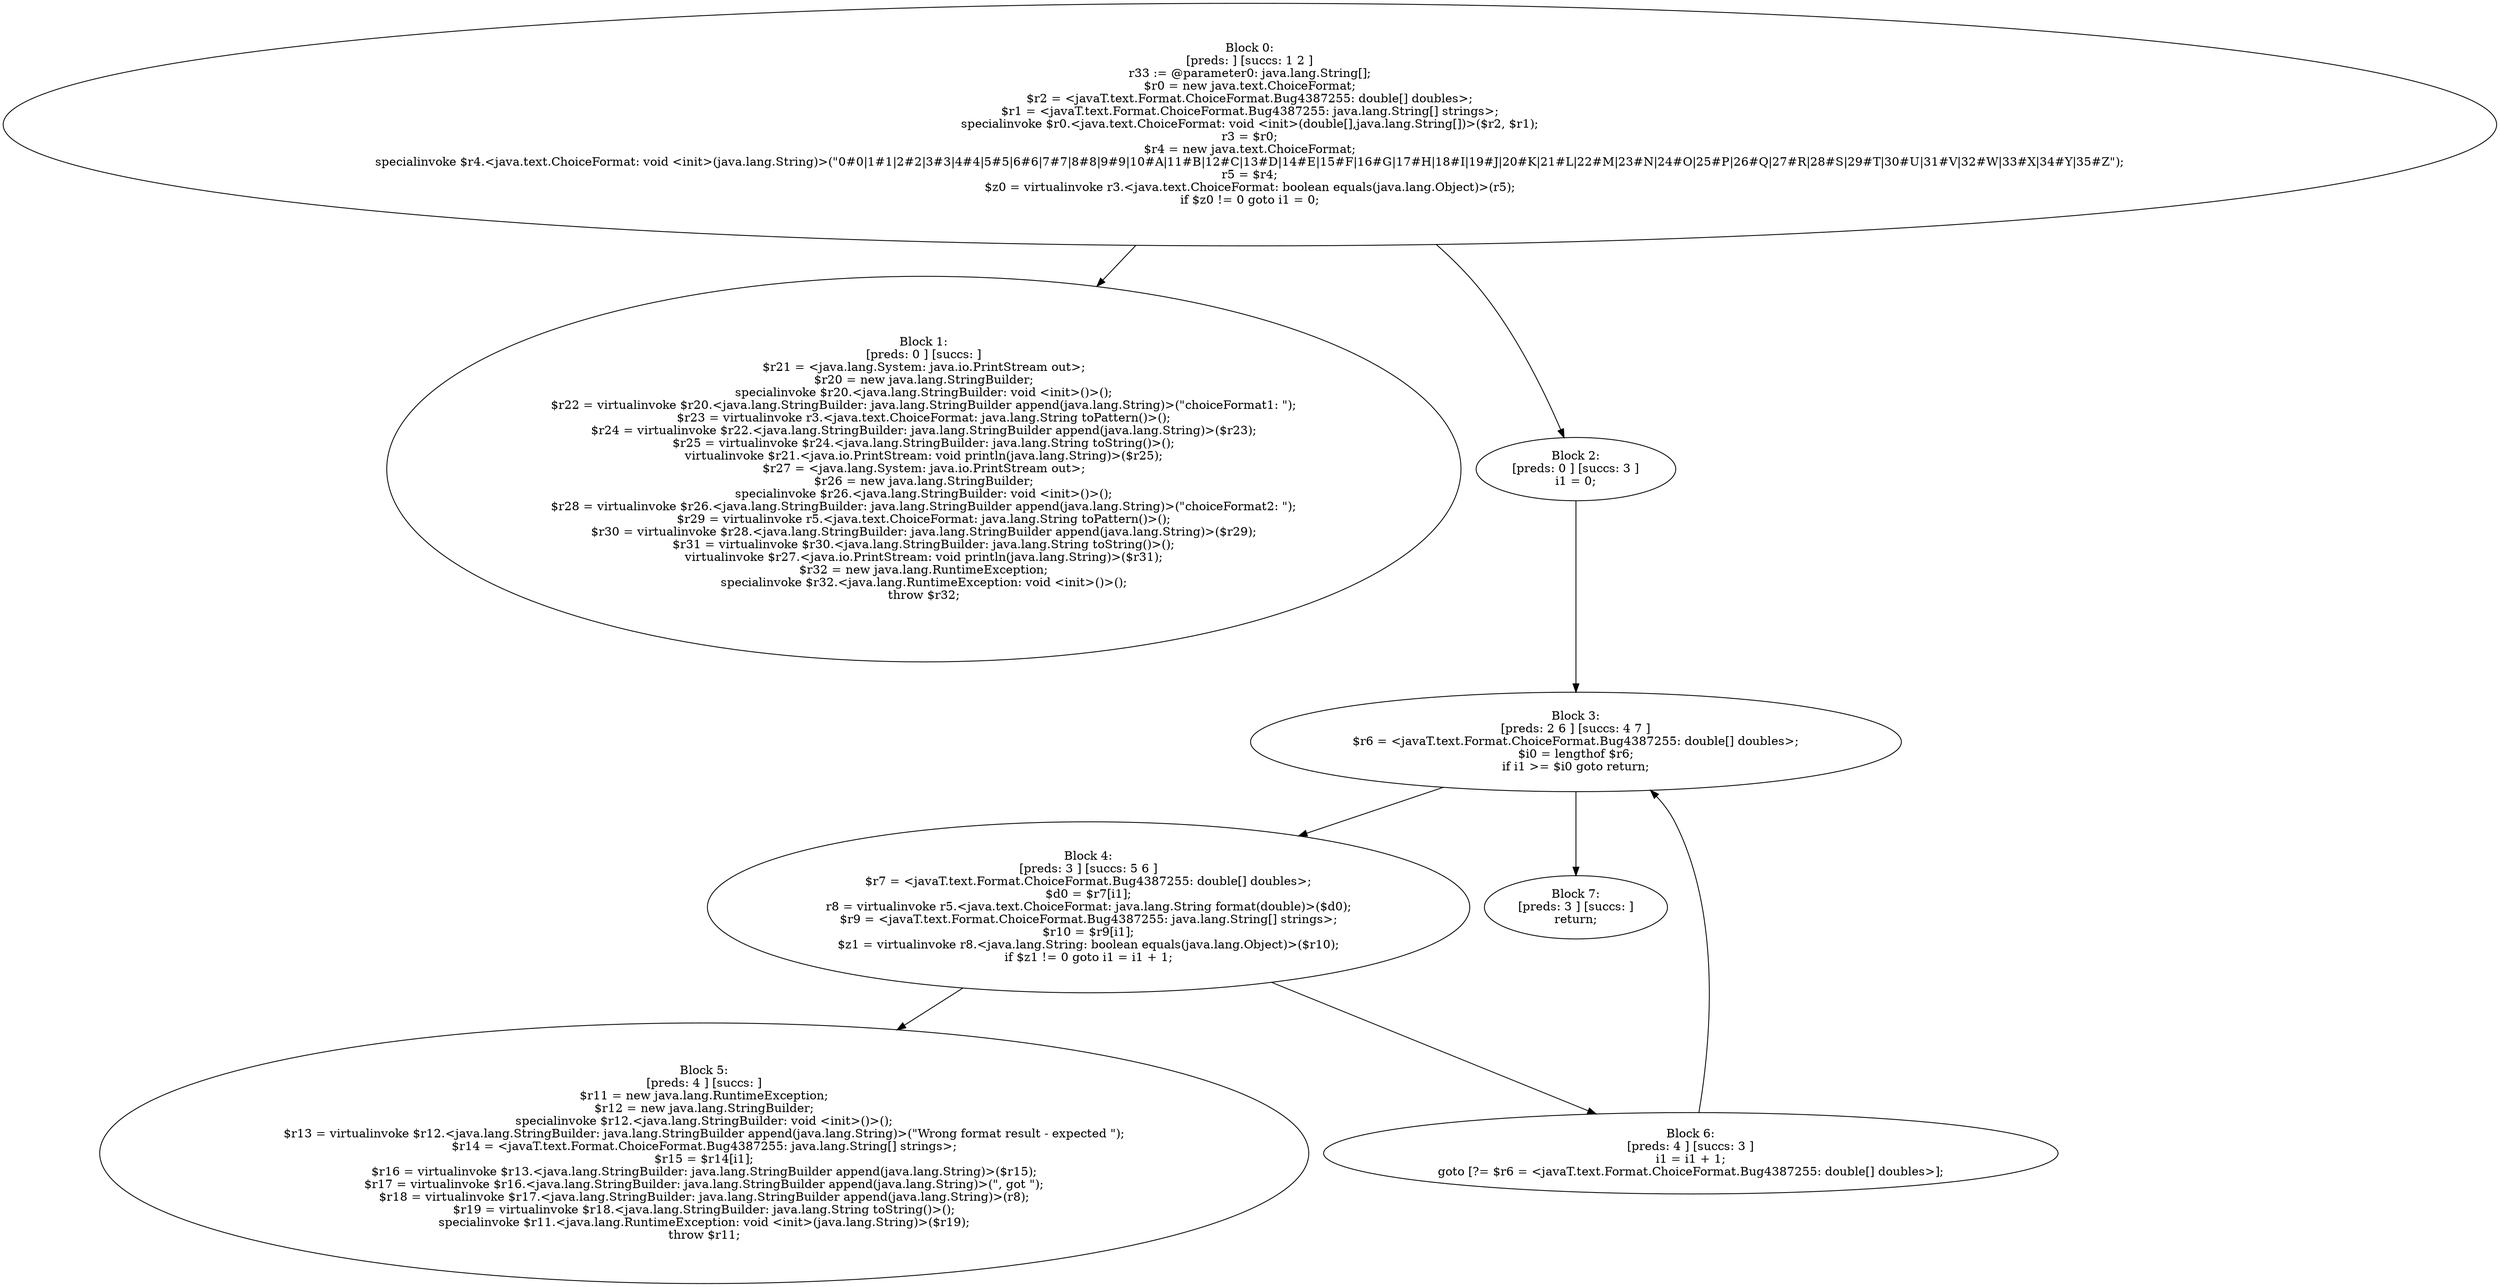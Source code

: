 digraph "unitGraph" {
    "Block 0:
[preds: ] [succs: 1 2 ]
r33 := @parameter0: java.lang.String[];
$r0 = new java.text.ChoiceFormat;
$r2 = <javaT.text.Format.ChoiceFormat.Bug4387255: double[] doubles>;
$r1 = <javaT.text.Format.ChoiceFormat.Bug4387255: java.lang.String[] strings>;
specialinvoke $r0.<java.text.ChoiceFormat: void <init>(double[],java.lang.String[])>($r2, $r1);
r3 = $r0;
$r4 = new java.text.ChoiceFormat;
specialinvoke $r4.<java.text.ChoiceFormat: void <init>(java.lang.String)>(\"0#0|1#1|2#2|3#3|4#4|5#5|6#6|7#7|8#8|9#9|10#A|11#B|12#C|13#D|14#E|15#F|16#G|17#H|18#I|19#J|20#K|21#L|22#M|23#N|24#O|25#P|26#Q|27#R|28#S|29#T|30#U|31#V|32#W|33#X|34#Y|35#Z\");
r5 = $r4;
$z0 = virtualinvoke r3.<java.text.ChoiceFormat: boolean equals(java.lang.Object)>(r5);
if $z0 != 0 goto i1 = 0;
"
    "Block 1:
[preds: 0 ] [succs: ]
$r21 = <java.lang.System: java.io.PrintStream out>;
$r20 = new java.lang.StringBuilder;
specialinvoke $r20.<java.lang.StringBuilder: void <init>()>();
$r22 = virtualinvoke $r20.<java.lang.StringBuilder: java.lang.StringBuilder append(java.lang.String)>(\"choiceFormat1: \");
$r23 = virtualinvoke r3.<java.text.ChoiceFormat: java.lang.String toPattern()>();
$r24 = virtualinvoke $r22.<java.lang.StringBuilder: java.lang.StringBuilder append(java.lang.String)>($r23);
$r25 = virtualinvoke $r24.<java.lang.StringBuilder: java.lang.String toString()>();
virtualinvoke $r21.<java.io.PrintStream: void println(java.lang.String)>($r25);
$r27 = <java.lang.System: java.io.PrintStream out>;
$r26 = new java.lang.StringBuilder;
specialinvoke $r26.<java.lang.StringBuilder: void <init>()>();
$r28 = virtualinvoke $r26.<java.lang.StringBuilder: java.lang.StringBuilder append(java.lang.String)>(\"choiceFormat2: \");
$r29 = virtualinvoke r5.<java.text.ChoiceFormat: java.lang.String toPattern()>();
$r30 = virtualinvoke $r28.<java.lang.StringBuilder: java.lang.StringBuilder append(java.lang.String)>($r29);
$r31 = virtualinvoke $r30.<java.lang.StringBuilder: java.lang.String toString()>();
virtualinvoke $r27.<java.io.PrintStream: void println(java.lang.String)>($r31);
$r32 = new java.lang.RuntimeException;
specialinvoke $r32.<java.lang.RuntimeException: void <init>()>();
throw $r32;
"
    "Block 2:
[preds: 0 ] [succs: 3 ]
i1 = 0;
"
    "Block 3:
[preds: 2 6 ] [succs: 4 7 ]
$r6 = <javaT.text.Format.ChoiceFormat.Bug4387255: double[] doubles>;
$i0 = lengthof $r6;
if i1 >= $i0 goto return;
"
    "Block 4:
[preds: 3 ] [succs: 5 6 ]
$r7 = <javaT.text.Format.ChoiceFormat.Bug4387255: double[] doubles>;
$d0 = $r7[i1];
r8 = virtualinvoke r5.<java.text.ChoiceFormat: java.lang.String format(double)>($d0);
$r9 = <javaT.text.Format.ChoiceFormat.Bug4387255: java.lang.String[] strings>;
$r10 = $r9[i1];
$z1 = virtualinvoke r8.<java.lang.String: boolean equals(java.lang.Object)>($r10);
if $z1 != 0 goto i1 = i1 + 1;
"
    "Block 5:
[preds: 4 ] [succs: ]
$r11 = new java.lang.RuntimeException;
$r12 = new java.lang.StringBuilder;
specialinvoke $r12.<java.lang.StringBuilder: void <init>()>();
$r13 = virtualinvoke $r12.<java.lang.StringBuilder: java.lang.StringBuilder append(java.lang.String)>(\"Wrong format result - expected \");
$r14 = <javaT.text.Format.ChoiceFormat.Bug4387255: java.lang.String[] strings>;
$r15 = $r14[i1];
$r16 = virtualinvoke $r13.<java.lang.StringBuilder: java.lang.StringBuilder append(java.lang.String)>($r15);
$r17 = virtualinvoke $r16.<java.lang.StringBuilder: java.lang.StringBuilder append(java.lang.String)>(\", got \");
$r18 = virtualinvoke $r17.<java.lang.StringBuilder: java.lang.StringBuilder append(java.lang.String)>(r8);
$r19 = virtualinvoke $r18.<java.lang.StringBuilder: java.lang.String toString()>();
specialinvoke $r11.<java.lang.RuntimeException: void <init>(java.lang.String)>($r19);
throw $r11;
"
    "Block 6:
[preds: 4 ] [succs: 3 ]
i1 = i1 + 1;
goto [?= $r6 = <javaT.text.Format.ChoiceFormat.Bug4387255: double[] doubles>];
"
    "Block 7:
[preds: 3 ] [succs: ]
return;
"
    "Block 0:
[preds: ] [succs: 1 2 ]
r33 := @parameter0: java.lang.String[];
$r0 = new java.text.ChoiceFormat;
$r2 = <javaT.text.Format.ChoiceFormat.Bug4387255: double[] doubles>;
$r1 = <javaT.text.Format.ChoiceFormat.Bug4387255: java.lang.String[] strings>;
specialinvoke $r0.<java.text.ChoiceFormat: void <init>(double[],java.lang.String[])>($r2, $r1);
r3 = $r0;
$r4 = new java.text.ChoiceFormat;
specialinvoke $r4.<java.text.ChoiceFormat: void <init>(java.lang.String)>(\"0#0|1#1|2#2|3#3|4#4|5#5|6#6|7#7|8#8|9#9|10#A|11#B|12#C|13#D|14#E|15#F|16#G|17#H|18#I|19#J|20#K|21#L|22#M|23#N|24#O|25#P|26#Q|27#R|28#S|29#T|30#U|31#V|32#W|33#X|34#Y|35#Z\");
r5 = $r4;
$z0 = virtualinvoke r3.<java.text.ChoiceFormat: boolean equals(java.lang.Object)>(r5);
if $z0 != 0 goto i1 = 0;
"->"Block 1:
[preds: 0 ] [succs: ]
$r21 = <java.lang.System: java.io.PrintStream out>;
$r20 = new java.lang.StringBuilder;
specialinvoke $r20.<java.lang.StringBuilder: void <init>()>();
$r22 = virtualinvoke $r20.<java.lang.StringBuilder: java.lang.StringBuilder append(java.lang.String)>(\"choiceFormat1: \");
$r23 = virtualinvoke r3.<java.text.ChoiceFormat: java.lang.String toPattern()>();
$r24 = virtualinvoke $r22.<java.lang.StringBuilder: java.lang.StringBuilder append(java.lang.String)>($r23);
$r25 = virtualinvoke $r24.<java.lang.StringBuilder: java.lang.String toString()>();
virtualinvoke $r21.<java.io.PrintStream: void println(java.lang.String)>($r25);
$r27 = <java.lang.System: java.io.PrintStream out>;
$r26 = new java.lang.StringBuilder;
specialinvoke $r26.<java.lang.StringBuilder: void <init>()>();
$r28 = virtualinvoke $r26.<java.lang.StringBuilder: java.lang.StringBuilder append(java.lang.String)>(\"choiceFormat2: \");
$r29 = virtualinvoke r5.<java.text.ChoiceFormat: java.lang.String toPattern()>();
$r30 = virtualinvoke $r28.<java.lang.StringBuilder: java.lang.StringBuilder append(java.lang.String)>($r29);
$r31 = virtualinvoke $r30.<java.lang.StringBuilder: java.lang.String toString()>();
virtualinvoke $r27.<java.io.PrintStream: void println(java.lang.String)>($r31);
$r32 = new java.lang.RuntimeException;
specialinvoke $r32.<java.lang.RuntimeException: void <init>()>();
throw $r32;
";
    "Block 0:
[preds: ] [succs: 1 2 ]
r33 := @parameter0: java.lang.String[];
$r0 = new java.text.ChoiceFormat;
$r2 = <javaT.text.Format.ChoiceFormat.Bug4387255: double[] doubles>;
$r1 = <javaT.text.Format.ChoiceFormat.Bug4387255: java.lang.String[] strings>;
specialinvoke $r0.<java.text.ChoiceFormat: void <init>(double[],java.lang.String[])>($r2, $r1);
r3 = $r0;
$r4 = new java.text.ChoiceFormat;
specialinvoke $r4.<java.text.ChoiceFormat: void <init>(java.lang.String)>(\"0#0|1#1|2#2|3#3|4#4|5#5|6#6|7#7|8#8|9#9|10#A|11#B|12#C|13#D|14#E|15#F|16#G|17#H|18#I|19#J|20#K|21#L|22#M|23#N|24#O|25#P|26#Q|27#R|28#S|29#T|30#U|31#V|32#W|33#X|34#Y|35#Z\");
r5 = $r4;
$z0 = virtualinvoke r3.<java.text.ChoiceFormat: boolean equals(java.lang.Object)>(r5);
if $z0 != 0 goto i1 = 0;
"->"Block 2:
[preds: 0 ] [succs: 3 ]
i1 = 0;
";
    "Block 2:
[preds: 0 ] [succs: 3 ]
i1 = 0;
"->"Block 3:
[preds: 2 6 ] [succs: 4 7 ]
$r6 = <javaT.text.Format.ChoiceFormat.Bug4387255: double[] doubles>;
$i0 = lengthof $r6;
if i1 >= $i0 goto return;
";
    "Block 3:
[preds: 2 6 ] [succs: 4 7 ]
$r6 = <javaT.text.Format.ChoiceFormat.Bug4387255: double[] doubles>;
$i0 = lengthof $r6;
if i1 >= $i0 goto return;
"->"Block 4:
[preds: 3 ] [succs: 5 6 ]
$r7 = <javaT.text.Format.ChoiceFormat.Bug4387255: double[] doubles>;
$d0 = $r7[i1];
r8 = virtualinvoke r5.<java.text.ChoiceFormat: java.lang.String format(double)>($d0);
$r9 = <javaT.text.Format.ChoiceFormat.Bug4387255: java.lang.String[] strings>;
$r10 = $r9[i1];
$z1 = virtualinvoke r8.<java.lang.String: boolean equals(java.lang.Object)>($r10);
if $z1 != 0 goto i1 = i1 + 1;
";
    "Block 3:
[preds: 2 6 ] [succs: 4 7 ]
$r6 = <javaT.text.Format.ChoiceFormat.Bug4387255: double[] doubles>;
$i0 = lengthof $r6;
if i1 >= $i0 goto return;
"->"Block 7:
[preds: 3 ] [succs: ]
return;
";
    "Block 4:
[preds: 3 ] [succs: 5 6 ]
$r7 = <javaT.text.Format.ChoiceFormat.Bug4387255: double[] doubles>;
$d0 = $r7[i1];
r8 = virtualinvoke r5.<java.text.ChoiceFormat: java.lang.String format(double)>($d0);
$r9 = <javaT.text.Format.ChoiceFormat.Bug4387255: java.lang.String[] strings>;
$r10 = $r9[i1];
$z1 = virtualinvoke r8.<java.lang.String: boolean equals(java.lang.Object)>($r10);
if $z1 != 0 goto i1 = i1 + 1;
"->"Block 5:
[preds: 4 ] [succs: ]
$r11 = new java.lang.RuntimeException;
$r12 = new java.lang.StringBuilder;
specialinvoke $r12.<java.lang.StringBuilder: void <init>()>();
$r13 = virtualinvoke $r12.<java.lang.StringBuilder: java.lang.StringBuilder append(java.lang.String)>(\"Wrong format result - expected \");
$r14 = <javaT.text.Format.ChoiceFormat.Bug4387255: java.lang.String[] strings>;
$r15 = $r14[i1];
$r16 = virtualinvoke $r13.<java.lang.StringBuilder: java.lang.StringBuilder append(java.lang.String)>($r15);
$r17 = virtualinvoke $r16.<java.lang.StringBuilder: java.lang.StringBuilder append(java.lang.String)>(\", got \");
$r18 = virtualinvoke $r17.<java.lang.StringBuilder: java.lang.StringBuilder append(java.lang.String)>(r8);
$r19 = virtualinvoke $r18.<java.lang.StringBuilder: java.lang.String toString()>();
specialinvoke $r11.<java.lang.RuntimeException: void <init>(java.lang.String)>($r19);
throw $r11;
";
    "Block 4:
[preds: 3 ] [succs: 5 6 ]
$r7 = <javaT.text.Format.ChoiceFormat.Bug4387255: double[] doubles>;
$d0 = $r7[i1];
r8 = virtualinvoke r5.<java.text.ChoiceFormat: java.lang.String format(double)>($d0);
$r9 = <javaT.text.Format.ChoiceFormat.Bug4387255: java.lang.String[] strings>;
$r10 = $r9[i1];
$z1 = virtualinvoke r8.<java.lang.String: boolean equals(java.lang.Object)>($r10);
if $z1 != 0 goto i1 = i1 + 1;
"->"Block 6:
[preds: 4 ] [succs: 3 ]
i1 = i1 + 1;
goto [?= $r6 = <javaT.text.Format.ChoiceFormat.Bug4387255: double[] doubles>];
";
    "Block 6:
[preds: 4 ] [succs: 3 ]
i1 = i1 + 1;
goto [?= $r6 = <javaT.text.Format.ChoiceFormat.Bug4387255: double[] doubles>];
"->"Block 3:
[preds: 2 6 ] [succs: 4 7 ]
$r6 = <javaT.text.Format.ChoiceFormat.Bug4387255: double[] doubles>;
$i0 = lengthof $r6;
if i1 >= $i0 goto return;
";
}
